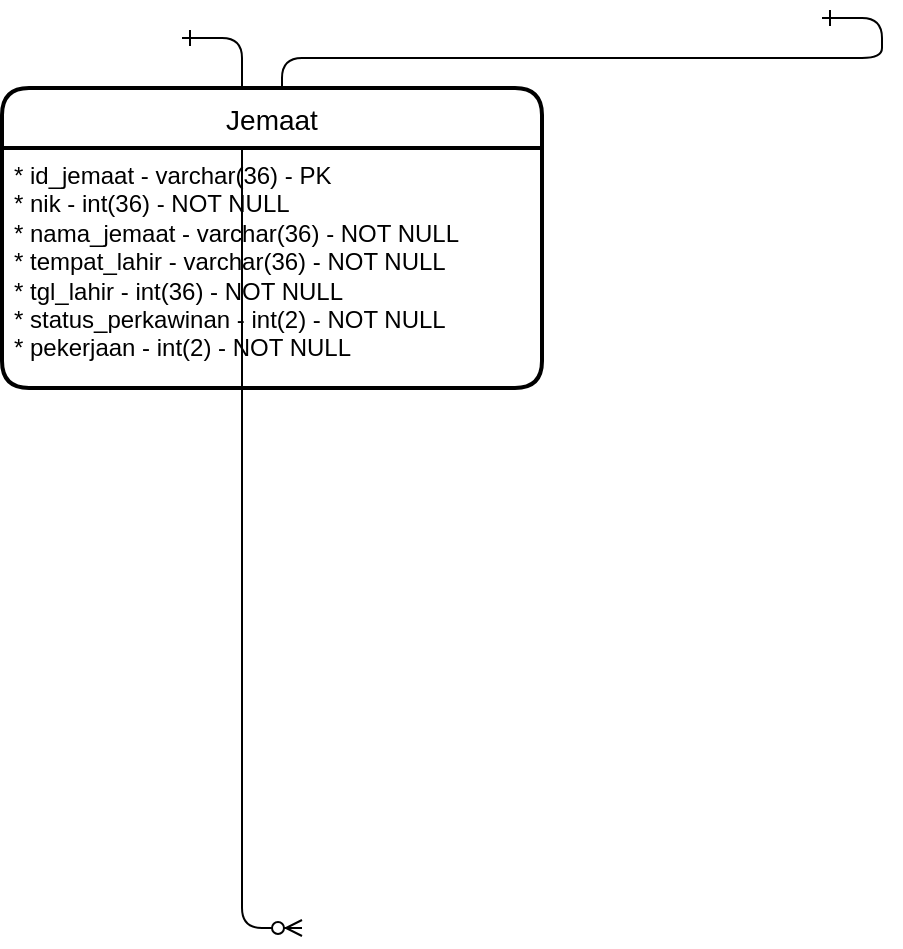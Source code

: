 <mxfile version="18.1.3" type="github">
  <diagram id="R2lEEEUBdFMjLlhIrx00" name="Page-1">
    <mxGraphModel dx="1021" dy="547" grid="1" gridSize="10" guides="1" tooltips="1" connect="1" arrows="1" fold="1" page="1" pageScale="1" pageWidth="1600" pageHeight="900" math="0" shadow="0" extFonts="Permanent Marker^https://fonts.googleapis.com/css?family=Permanent+Marker">
      <root>
        <mxCell id="0" />
        <mxCell id="1" parent="0" />
        <mxCell id="C-vyLk0tnHw3VtMMgP7b-1" value="" style="edgeStyle=entityRelationEdgeStyle;endArrow=ERzeroToMany;startArrow=ERone;endFill=1;startFill=0;" parent="1" target="C-vyLk0tnHw3VtMMgP7b-6" edge="1">
          <mxGeometry width="100" height="100" relative="1" as="geometry">
            <mxPoint x="380" y="175.0" as="sourcePoint" />
            <mxPoint x="440" y="620" as="targetPoint" />
          </mxGeometry>
        </mxCell>
        <mxCell id="C-vyLk0tnHw3VtMMgP7b-12" value="" style="edgeStyle=entityRelationEdgeStyle;endArrow=ERzeroToMany;startArrow=ERone;endFill=1;startFill=0;" parent="1" target="C-vyLk0tnHw3VtMMgP7b-17" edge="1">
          <mxGeometry width="100" height="100" relative="1" as="geometry">
            <mxPoint x="700" y="165.0" as="sourcePoint" />
            <mxPoint x="460" y="205" as="targetPoint" />
          </mxGeometry>
        </mxCell>
        <mxCell id="oLxf0NyWazRHh0P2KrIF-15" value="Jemaat" style="swimlane;childLayout=stackLayout;horizontal=1;startSize=30;horizontalStack=0;rounded=1;fontSize=14;fontStyle=0;strokeWidth=2;resizeParent=0;resizeLast=1;shadow=0;dashed=0;align=center;" vertex="1" parent="1">
          <mxGeometry x="290" y="200" width="270" height="150" as="geometry">
            <mxRectangle x="290" y="200" width="70" height="30" as="alternateBounds" />
          </mxGeometry>
        </mxCell>
        <mxCell id="oLxf0NyWazRHh0P2KrIF-16" value="* id_jemaat - varchar(36) - PK&lt;br&gt;* nik - int(36) - NOT NULL&lt;br&gt;* nama_jemaat - varchar(36) - NOT NULL&lt;br&gt;* tempat_lahir - varchar(36) - NOT NULL&lt;br&gt;* tgl_lahir - int(36) - NOT NULL&lt;br&gt;* status_perkawinan - int(2) - NOT NULL&lt;br&gt;* pekerjaan - int(2) - NOT NULL" style="align=left;strokeColor=none;fillColor=none;spacingLeft=4;fontSize=12;verticalAlign=top;resizable=0;rotatable=0;part=1;labelBorderColor=none;spacingTop=0;spacing=2;spacingRight=0;labelBackgroundColor=none;html=1;" vertex="1" parent="oLxf0NyWazRHh0P2KrIF-15">
          <mxGeometry y="30" width="270" height="120" as="geometry" />
        </mxCell>
      </root>
    </mxGraphModel>
  </diagram>
</mxfile>
